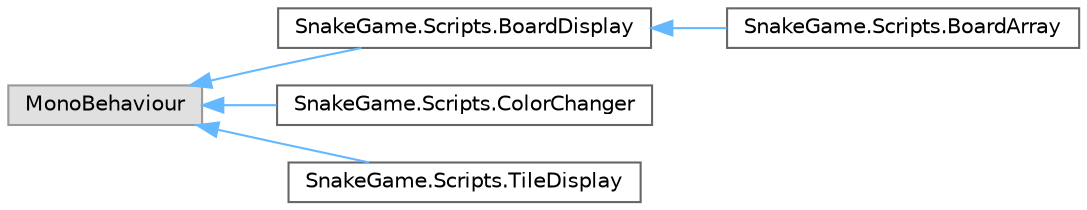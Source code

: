 digraph "Graphical Class Hierarchy"
{
 // LATEX_PDF_SIZE
  bgcolor="transparent";
  edge [fontname=Helvetica,fontsize=10,labelfontname=Helvetica,labelfontsize=10];
  node [fontname=Helvetica,fontsize=10,shape=box,height=0.2,width=0.4];
  rankdir="LR";
  Node0 [id="Node000000",label="MonoBehaviour",height=0.2,width=0.4,color="grey60", fillcolor="#E0E0E0", style="filled",tooltip=" "];
  Node0 -> Node1 [id="edge2_Node000000_Node000001",dir="back",color="steelblue1",style="solid",tooltip=" "];
  Node1 [id="Node000001",label="SnakeGame.Scripts.BoardDisplay",height=0.2,width=0.4,color="grey40", fillcolor="white", style="filled",URL="$class_snake_game_1_1_scripts_1_1_board_display.html",tooltip="Abstract class for displaying the game board."];
  Node1 -> Node2 [id="edge3_Node000001_Node000002",dir="back",color="steelblue1",style="solid",tooltip=" "];
  Node2 [id="Node000002",label="SnakeGame.Scripts.BoardArray",height=0.2,width=0.4,color="grey40", fillcolor="white", style="filled",URL="$class_snake_game_1_1_scripts_1_1_board_array.html",tooltip="Represents the game board as an array of cells."];
  Node0 -> Node3 [id="edge4_Node000000_Node000003",dir="back",color="steelblue1",style="solid",tooltip=" "];
  Node3 [id="Node000003",label="SnakeGame.Scripts.ColorChanger",height=0.2,width=0.4,color="grey40", fillcolor="white", style="filled",URL="$class_snake_game_1_1_scripts_1_1_color_changer.html",tooltip="Changes the color of a sprite renderer based on a selected color option."];
  Node0 -> Node4 [id="edge5_Node000000_Node000004",dir="back",color="steelblue1",style="solid",tooltip=" "];
  Node4 [id="Node000004",label="SnakeGame.Scripts.TileDisplay",height=0.2,width=0.4,color="grey40", fillcolor="white", style="filled",URL="$class_snake_game_1_1_scripts_1_1_tile_display.html",tooltip="Controls the display of a tile in the game."];
}
